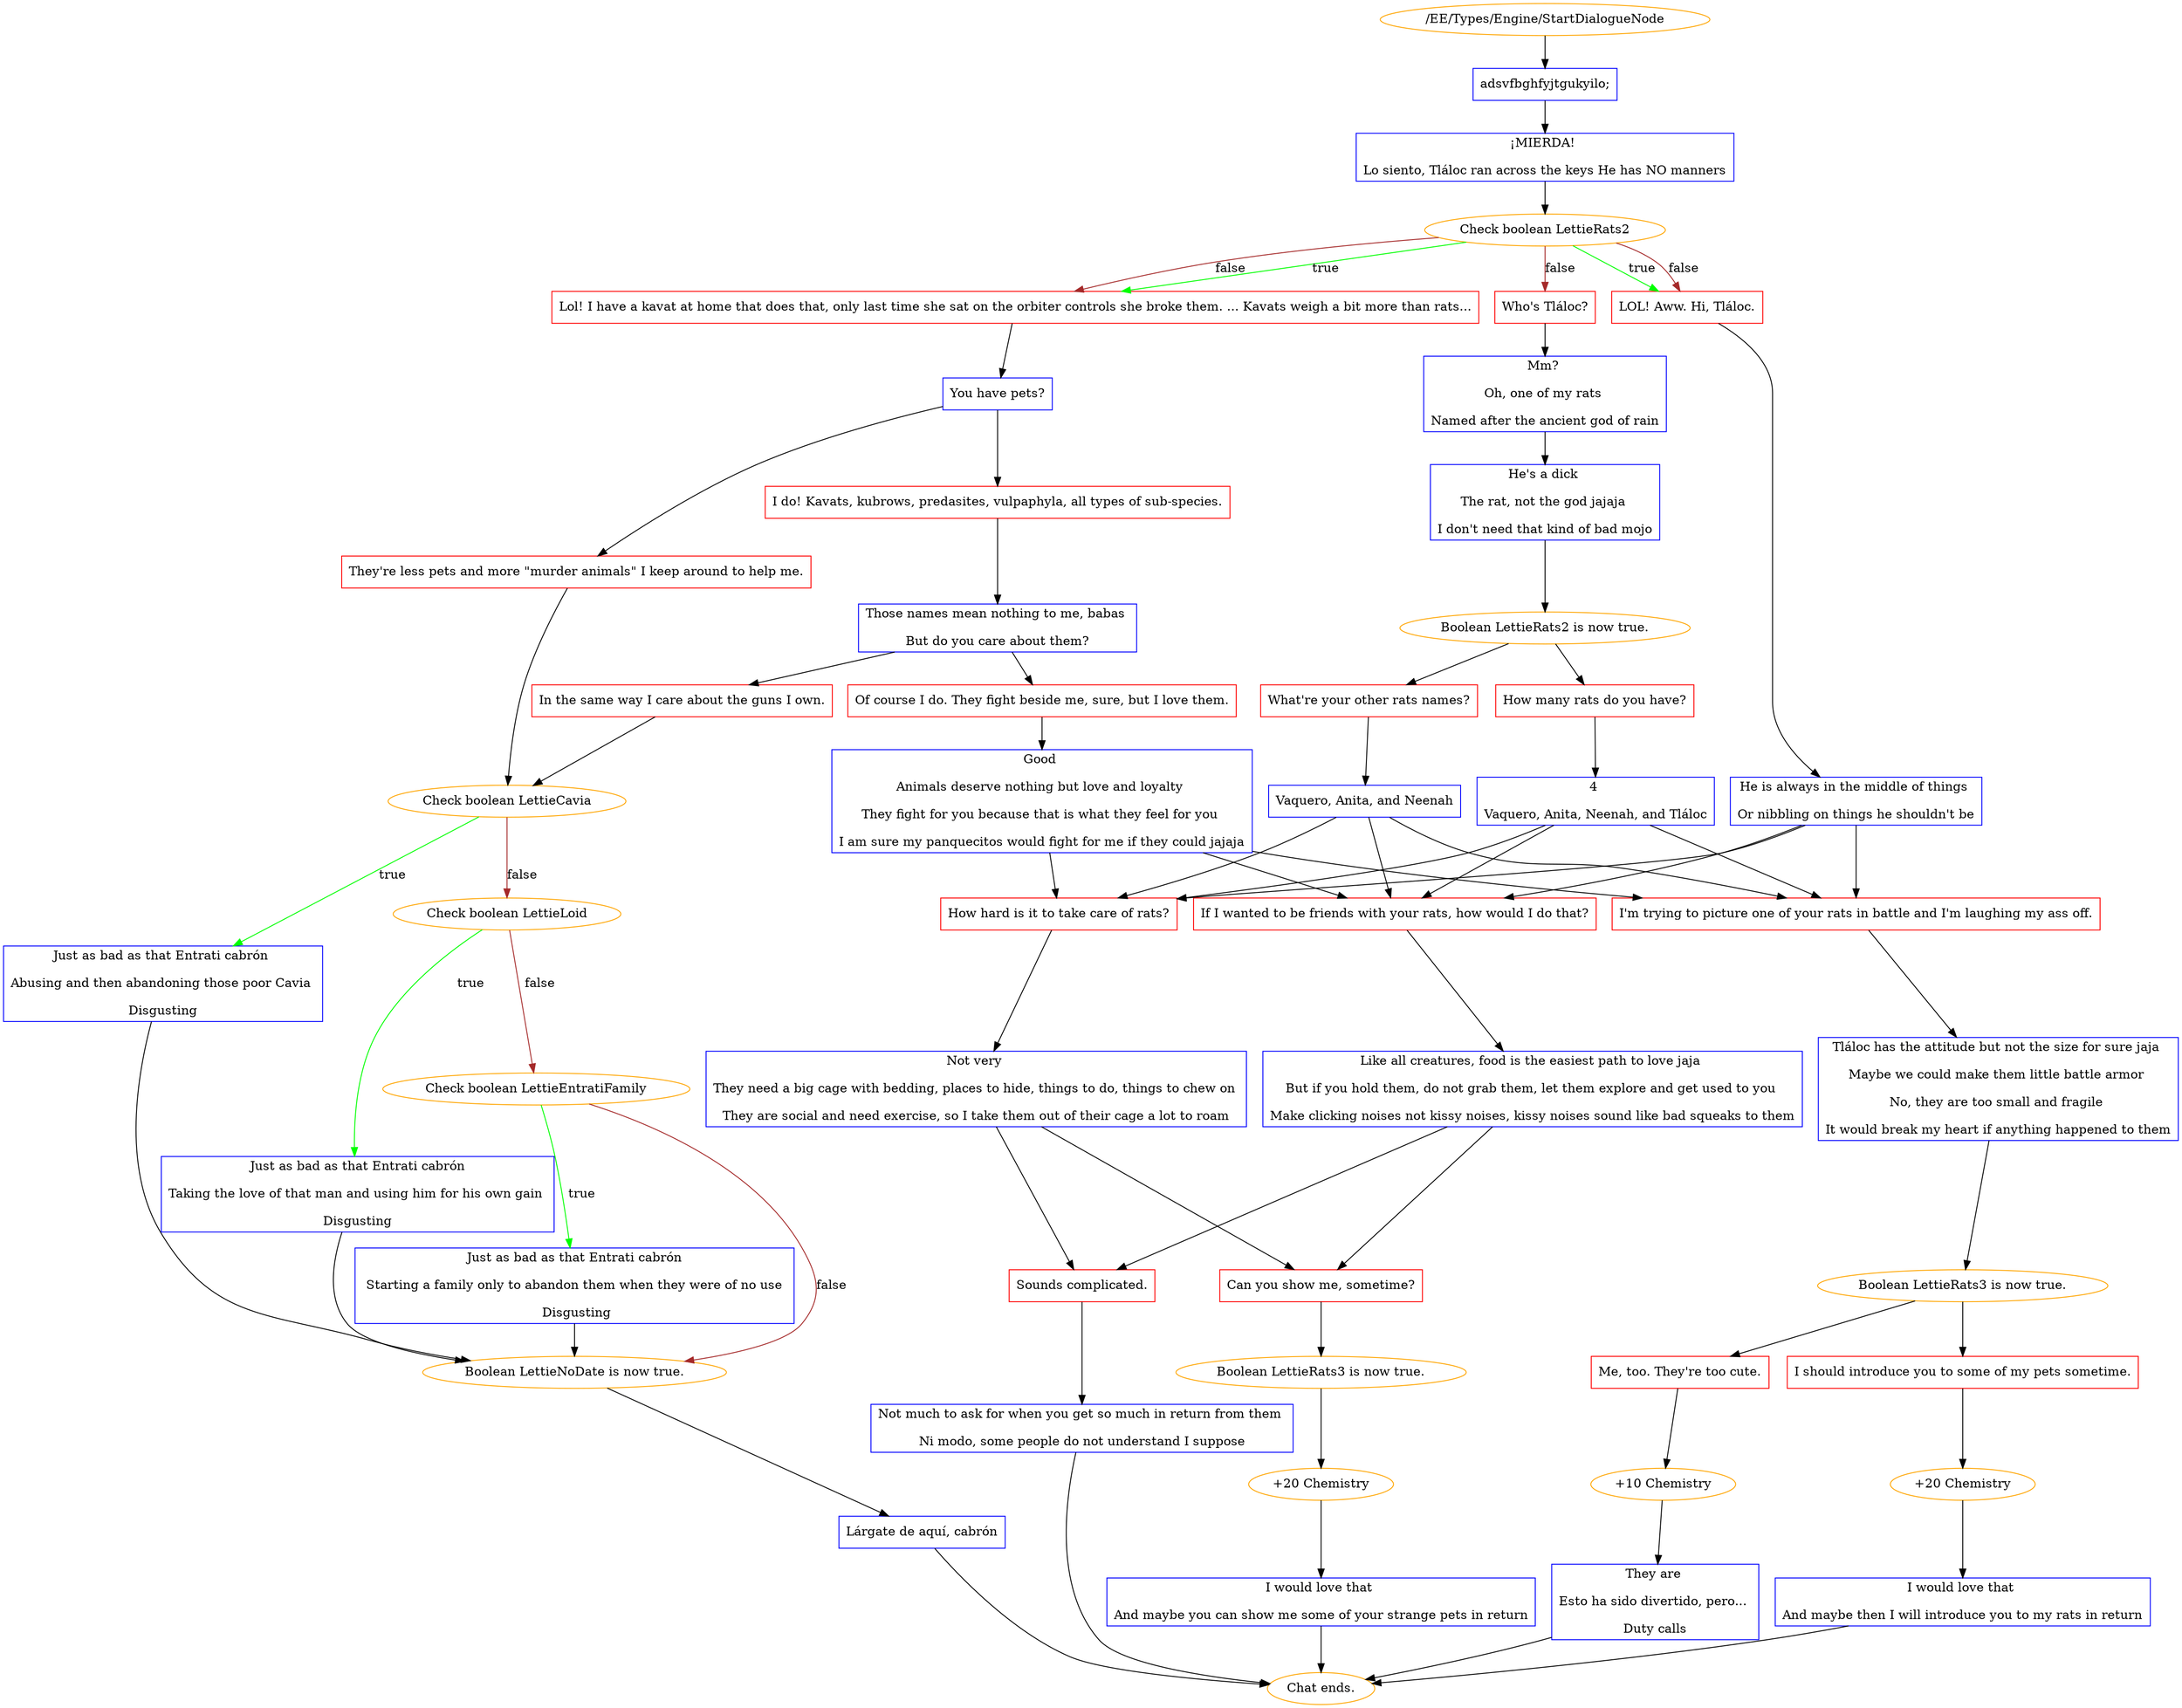 digraph {
	948 [label="/EE/Types/Engine/StartDialogueNode",color=orange];
		948 -> 949;
	949 [label="adsvfbghfyjtgukyilo;",shape=box,color=blue];
		949 -> 950;
	950 [label="¡MIERDA! 
Lo siento, Tláloc ran across the keys He has NO manners",shape=box,color=blue];
		950 -> 951;
	951 [label="Check boolean LettieRats2",color=orange];
		951 -> 952 [label=true,color=green];
		951 -> 954 [label=true,color=green];
		951 -> 952 [label=false,color=brown];
		951 -> 953 [label=false,color=brown];
		951 -> 954 [label=false,color=brown];
	952 [label="LOL! Aww. Hi, Tláloc.",shape=box,color=red];
		952 -> 955;
	954 [label="Lol! I have a kavat at home that does that, only last time she sat on the orbiter controls she broke them. ... Kavats weigh a bit more than rats...",shape=box,color=red];
		954 -> 957;
	953 [label="Who's Tláloc?",shape=box,color=red];
		953 -> 956;
	955 [label="He is always in the middle of things 
Or nibbling on things he shouldn't be",shape=box,color=blue];
		955 -> 978;
		955 -> 979;
		955 -> 980;
	957 [label="You have pets?",shape=box,color=blue];
		957 -> 958;
		957 -> 959;
	956 [label="Mm? 
Oh, one of my rats 
Named after the ancient god of rain",shape=box,color=blue];
		956 -> 960;
	978 [label="If I wanted to be friends with your rats, how would I do that?",shape=box,color=red];
		978 -> 981;
	979 [label="How hard is it to take care of rats?",shape=box,color=red];
		979 -> 982;
	980 [label="I'm trying to picture one of your rats in battle and I'm laughing my ass off.",shape=box,color=red];
		980 -> 983;
	958 [label="I do! Kavats, kubrows, predasites, vulpaphyla, all types of sub-species.",shape=box,color=red];
		958 -> 961;
	959 [label="They're less pets and more \"murder animals\" I keep around to help me.",shape=box,color=red];
		959 -> 968;
	960 [label="He's a dick 
The rat, not the god jajaja 
I don't need that kind of bad mojo",shape=box,color=blue];
		960 -> 1913;
	981 [label="Like all creatures, food is the easiest path to love jaja 
But if you hold them, do not grab them, let them explore and get used to you 
Make clicking noises not kissy noises, kissy noises sound like bad squeaks to them",shape=box,color=blue];
		981 -> 984;
		981 -> 985;
	982 [label="Not very 
They need a big cage with bedding, places to hide, things to do, things to chew on 
They are social and need exercise, so I take them out of their cage a lot to roam",shape=box,color=blue];
		982 -> 984;
		982 -> 985;
	983 [label="Tláloc has the attitude but not the size for sure jaja 
Maybe we could make them little battle armor 
No, they are too small and fragile 
It would break my heart if anything happened to them",shape=box,color=blue];
		983 -> 990;
	961 [label="Those names mean nothing to me, babas 
But do you care about them?",shape=box,color=blue];
		961 -> 966;
		961 -> 967;
	968 [label="Check boolean LettieCavia",color=orange];
		968 -> 972 [label=true,color=green];
		968 -> 970 [label=false,color=brown];
	1913 [label="Boolean LettieRats2 is now true.",color=orange];
		1913 -> 962;
		1913 -> 963;
	984 [label="Can you show me, sometime?",shape=box,color=red];
		984 -> 986;
	985 [label="Sounds complicated.",shape=box,color=red];
		985 -> 988;
	990 [label="Boolean LettieRats3 is now true.",color=orange];
		990 -> 991;
		990 -> 992;
	966 [label="Of course I do. They fight beside me, sure, but I love them.",shape=box,color=red];
		966 -> 969;
	967 [label="In the same way I care about the guns I own.",shape=box,color=red];
		967 -> 968;
	972 [label="Just as bad as that Entrati cabrón 
Abusing and then abandoning those poor Cavia 
Disgusting",shape=box,color=blue];
		972 -> 975;
	970 [label="Check boolean LettieLoid",color=orange];
		970 -> 973 [label=true,color=green];
		970 -> 971 [label=false,color=brown];
	962 [label="How many rats do you have?",shape=box,color=red];
		962 -> 964;
	963 [label="What're your other rats names?",shape=box,color=red];
		963 -> 965;
	986 [label="Boolean LettieRats3 is now true.",color=orange];
		986 -> 996;
	988 [label="Not much to ask for when you get so much in return from them 
Ni modo, some people do not understand I suppose",shape=box,color=blue];
		988 -> "Chat ends.";
	991 [label="Me, too. They're too cute.",shape=box,color=red];
		991 -> 997;
	992 [label="I should introduce you to some of my pets sometime.",shape=box,color=red];
		992 -> 995;
	969 [label="Good 
Animals deserve nothing but love and loyalty 
They fight for you because that is what they feel for you 
I am sure my panquecitos would fight for me if they could jajaja",shape=box,color=blue];
		969 -> 978;
		969 -> 979;
		969 -> 980;
	975 [label="Boolean LettieNoDate is now true.",color=orange];
		975 -> 976;
	973 [label="Just as bad as that Entrati cabrón
Taking the love of that man and using him for his own gain 
Disgusting",shape=box,color=blue];
		973 -> 975;
	971 [label="Check boolean LettieEntratiFamily",color=orange];
		971 -> 974 [label=true,color=green];
		971 -> 975 [label=false,color=brown];
	964 [label="4 
Vaquero, Anita, Neenah, and Tláloc",shape=box,color=blue];
		964 -> 978;
		964 -> 979;
		964 -> 980;
	965 [label="Vaquero, Anita, and Neenah",shape=box,color=blue];
		965 -> 978;
		965 -> 979;
		965 -> 980;
	996 [label="+20 Chemistry",color=orange];
		996 -> 987;
	"Chat ends." [color=orange];
	997 [label="+10 Chemistry",color=orange];
		997 -> 993;
	995 [label="+20 Chemistry",color=orange];
		995 -> 994;
	976 [label="Lárgate de aquí, cabrón",shape=box,color=blue];
		976 -> "Chat ends.";
	974 [label="Just as bad as that Entrati cabrón
 Starting a family only to abandon them when they were of no use 
 Disgusting",shape=box,color=blue];
		974 -> 975;
	987 [label="I would love that 
And maybe you can show me some of your strange pets in return",shape=box,color=blue];
		987 -> "Chat ends.";
	993 [label="They are 
Esto ha sido divertido, pero... 
Duty calls",shape=box,color=blue];
		993 -> "Chat ends.";
	994 [label="I would love that 
And maybe then I will introduce you to my rats in return",shape=box,color=blue];
		994 -> "Chat ends.";
	"Chat ends." [color=orange];
	"Chat ends." [color=orange];
	"Chat ends." [color=orange];
	"Chat ends." [color=orange];
}